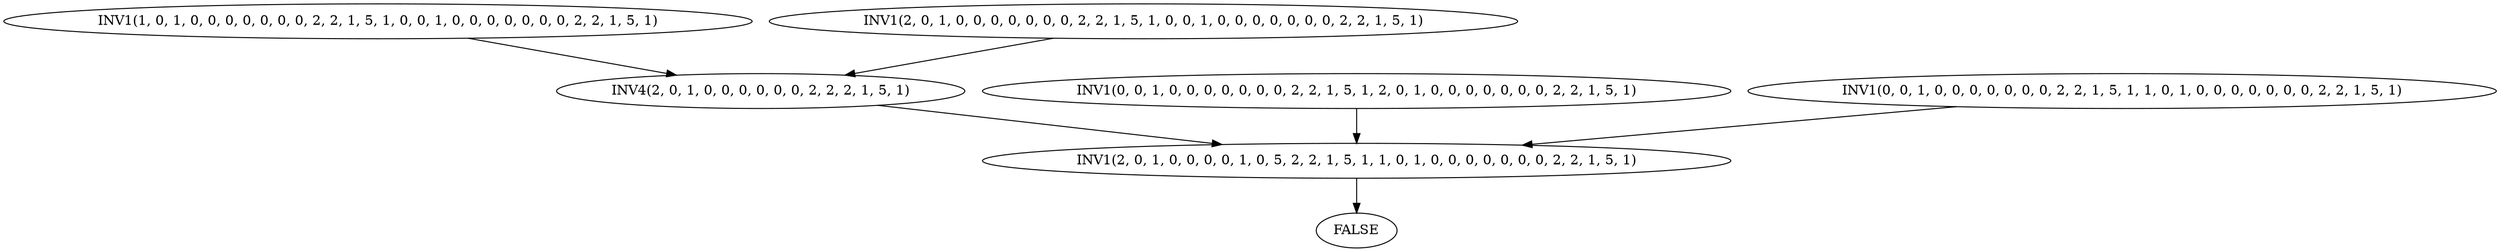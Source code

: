 digraph dag {
0[label="FALSE"];
1->0;
1[label="INV1(2, 0, 1, 0, 0, 0, 0, 1, 0, 5, 2, 2, 1, 5, 1, 1, 0, 1, 0, 0, 0, 0, 0, 0, 0, 2, 2, 1, 5, 1)"];
2->1;
5->1;
6->1;
2[label="INV4(2, 0, 1, 0, 0, 0, 0, 0, 0, 2, 2, 2, 1, 5, 1)"];
3->2;
4->2;
3[label="INV1(1, 0, 1, 0, 0, 0, 0, 0, 0, 0, 2, 2, 1, 5, 1, 0, 0, 1, 0, 0, 0, 0, 0, 0, 0, 2, 2, 1, 5, 1)"];
4[label="INV1(2, 0, 1, 0, 0, 0, 0, 0, 0, 0, 2, 2, 1, 5, 1, 0, 0, 1, 0, 0, 0, 0, 0, 0, 0, 2, 2, 1, 5, 1)"];
5[label="INV1(0, 0, 1, 0, 0, 0, 0, 0, 0, 0, 2, 2, 1, 5, 1, 2, 0, 1, 0, 0, 0, 0, 0, 0, 0, 2, 2, 1, 5, 1)"];
6[label="INV1(0, 0, 1, 0, 0, 0, 0, 0, 0, 0, 2, 2, 1, 5, 1, 1, 0, 1, 0, 0, 0, 0, 0, 0, 0, 2, 2, 1, 5, 1)"];
}
